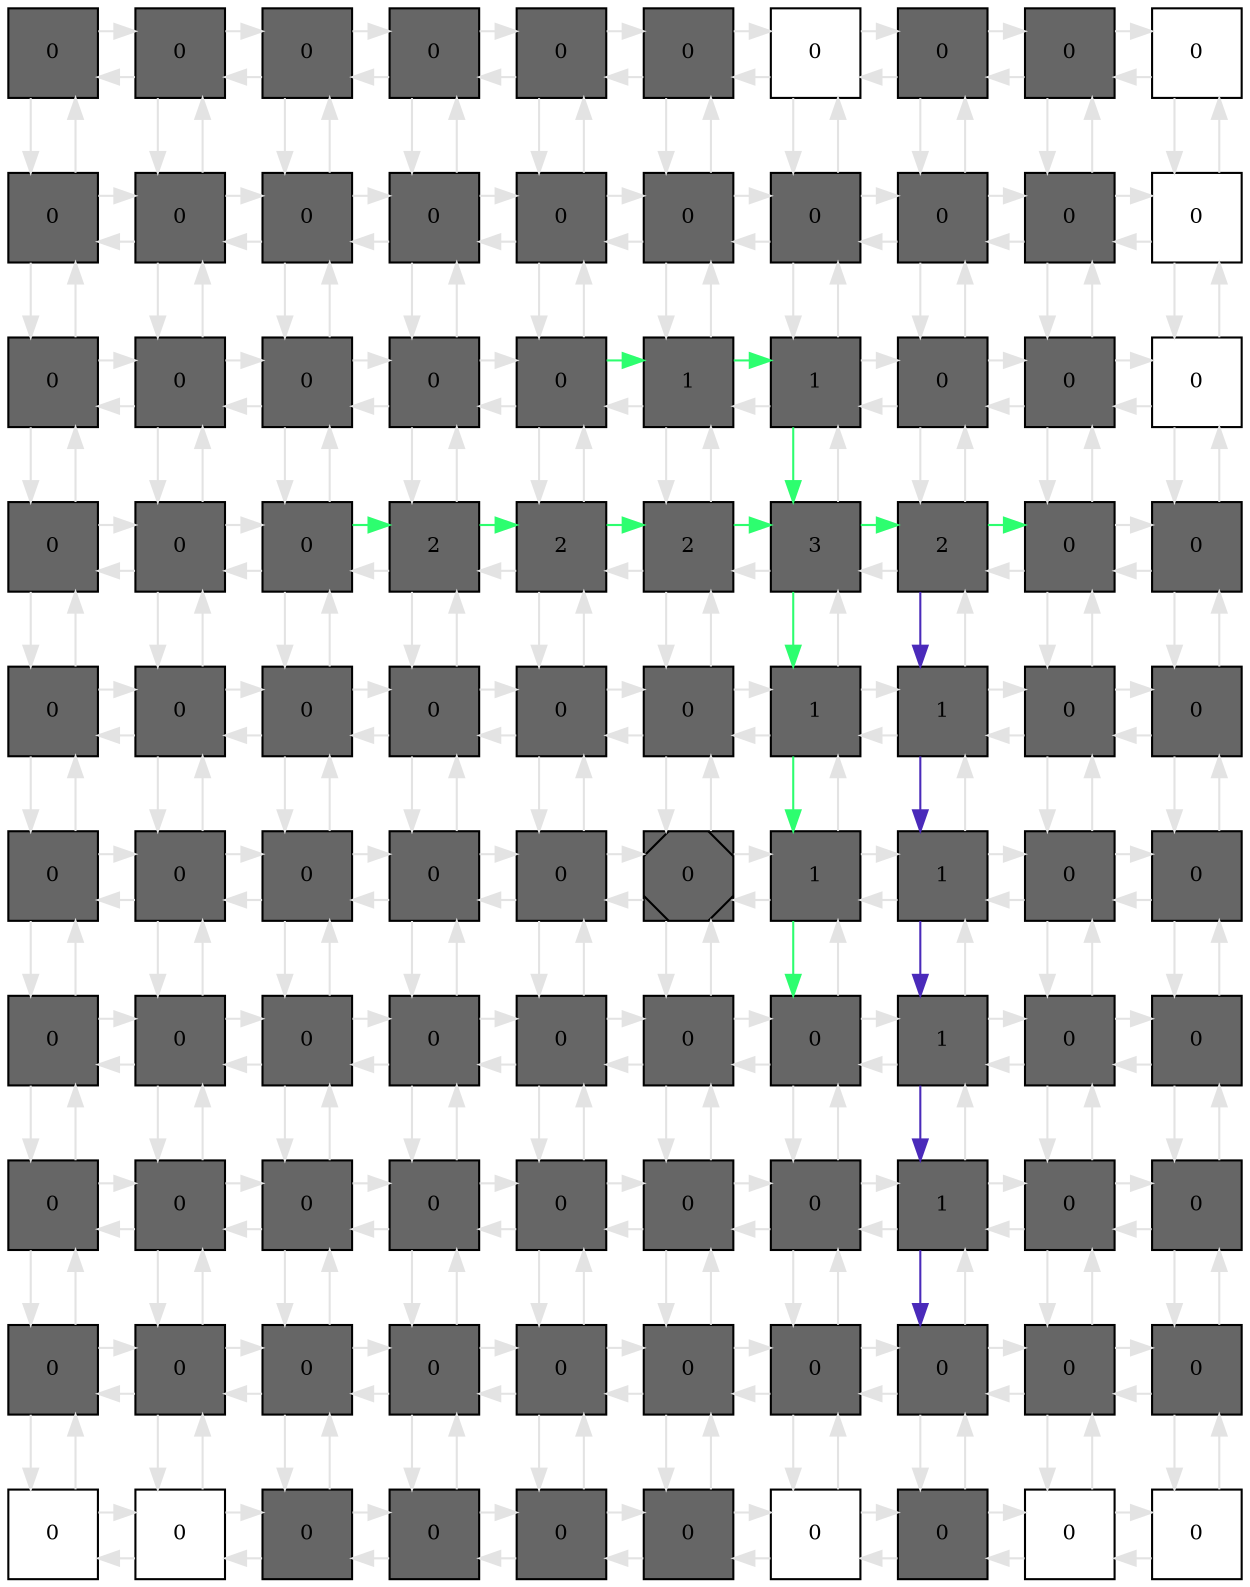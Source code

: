 digraph layout  {
rankdir=TB;
splines=ortho;
node [fixedsize=false, style=filled, width="0.6"];
edge [constraint=false];
0 [fillcolor="#666666", fontsize=10, label=0, shape=square, tooltip="name:  CD81 ,\nin_degree: 2,\nout_degree: 2"];
1 [fillcolor="#666666", fontsize=10, label=0, shape=square, tooltip="name:  GSK3B ,\nin_degree: 3,\nout_degree: 3"];
2 [fillcolor="#666666", fontsize=10, label=0, shape=square, tooltip="name:  NFE2L2 ,\nin_degree: 3,\nout_degree: 3"];
3 [fillcolor="#666666", fontsize=10, label=0, shape=square, tooltip="name:  CREM ,\nin_degree: 3,\nout_degree: 3"];
4 [fillcolor="#666666", fontsize=10, label=0, shape=square, tooltip="name:  LIG1 ,\nin_degree: 3,\nout_degree: 3"];
5 [fillcolor="#666666", fontsize=10, label=0, shape=square, tooltip="name:  RFC5 ,\nin_degree: 3,\nout_degree: 3"];
6 [fillcolor="#FFFFFF", fontsize=10, label=0, shape=square, tooltip="name: None,\nin_degree: 3,\nout_degree: 3"];
7 [fillcolor="#666666", fontsize=10, label=0, shape=square, tooltip="name:  CD86 ,\nin_degree: 3,\nout_degree: 3"];
8 [fillcolor="#666666", fontsize=10, label=0, shape=square, tooltip="name:  TNFRSF1B ,\nin_degree: 3,\nout_degree: 3"];
9 [fillcolor="#FFFFFF", fontsize=10, label=0, shape=square, tooltip="name: None,\nin_degree: 2,\nout_degree: 2"];
10 [fillcolor="#666666", fontsize=10, label=0, shape=square, tooltip="name:  FCER2 ,\nin_degree: 3,\nout_degree: 3"];
11 [fillcolor="#666666", fontsize=10, label=0, shape=square, tooltip="name:  NOTCH2 ,\nin_degree: 4,\nout_degree: 4"];
12 [fillcolor="#666666", fontsize=10, label=0, shape=square, tooltip="name:  CCL5 ,\nin_degree: 4,\nout_degree: 4"];
13 [fillcolor="#666666", fontsize=10, label=0, shape=square, tooltip="name:  MAP2K6 ,\nin_degree: 4,\nout_degree: 4"];
14 [fillcolor="#666666", fontsize=10, label=0, shape=square, tooltip="name:  LMNA ,\nin_degree: 4,\nout_degree: 4"];
15 [fillcolor="#666666", fontsize=10, label=0, shape=square, tooltip="name:  PCNA ,\nin_degree: 4,\nout_degree: 4"];
16 [fillcolor="#666666", fontsize=10, label=0, shape=square, tooltip="name:  CSDA ,\nin_degree: 4,\nout_degree: 4"];
17 [fillcolor="#666666", fontsize=10, label=0, shape=square, tooltip="name:  CD79A ,\nin_degree: 4,\nout_degree: 4"];
18 [fillcolor="#666666", fontsize=10, label=0, shape=square, tooltip="name:  BLNK ,\nin_degree: 4,\nout_degree: 4"];
19 [fillcolor="#FFFFFF", fontsize=10, label=0, shape=square, tooltip="name: None,\nin_degree: 3,\nout_degree: 3"];
20 [fillcolor="#666666", fontsize=10, label=0, shape=square, tooltip="name:  CD69 ,\nin_degree: 3,\nout_degree: 3"];
21 [fillcolor="#666666", fontsize=10, label=0, shape=square, tooltip="name:  CD70 ,\nin_degree: 4,\nout_degree: 4"];
22 [fillcolor="#666666", fontsize=10, label=0, shape=square, tooltip="name:  DPP4 ,\nin_degree: 4,\nout_degree: 4"];
23 [fillcolor="#666666", fontsize=10, label=0, shape=square, tooltip="name:  FOS ,\nin_degree: 4,\nout_degree: 4"];
24 [fillcolor="#666666", fontsize=10, label=0, shape=square, tooltip="name:  CNR1 ,\nin_degree: 4,\nout_degree: 4"];
25 [fillcolor="#666666", fontsize=10, label=1, shape=square, tooltip="name:  HSP90AA1 ,\nin_degree: 4,\nout_degree: 4"];
26 [fillcolor="#666666", fontsize=10, label=1, shape=square, tooltip="name:  AICDA ,\nin_degree: 4,\nout_degree: 4"];
27 [fillcolor="#666666", fontsize=10, label=0, shape=square, tooltip="name:  TCF3 ,\nin_degree: 4,\nout_degree: 4"];
28 [fillcolor="#666666", fontsize=10, label=0, shape=square, tooltip="name:  H2AFX ,\nin_degree: 4,\nout_degree: 4"];
29 [fillcolor="#FFFFFF", fontsize=10, label=0, shape=square, tooltip="name: None,\nin_degree: 3,\nout_degree: 3"];
30 [fillcolor="#666666", fontsize=10, label=0, shape=square, tooltip="name:  MAP4K4 ,\nin_degree: 3,\nout_degree: 3"];
31 [fillcolor="#666666", fontsize=10, label=0, shape=square, tooltip="name:  RPS6KA5 ,\nin_degree: 4,\nout_degree: 4"];
32 [fillcolor="#666666", fontsize=10, label=0, shape=square, tooltip="name:  TNF ,\nin_degree: 4,\nout_degree: 4"];
33 [fillcolor="#666666", fontsize=10, label=2, shape=square, tooltip="name:  LPL ,\nin_degree: 4,\nout_degree: 4"];
34 [fillcolor="#666666", fontsize=10, label=2, shape=square, tooltip="name:  PRF1 ,\nin_degree: 4,\nout_degree: 4"];
35 [fillcolor="#666666", fontsize=10, label=2, shape=square, tooltip="name:  ADM ,\nin_degree: 4,\nout_degree: 4"];
36 [fillcolor="#666666", fontsize=10, label=3, shape=square, tooltip="name:  CD27 ,\nin_degree: 4,\nout_degree: 4"];
37 [fillcolor="#666666", fontsize=10, label=2, shape=square, tooltip="name:  AKAP12 ,\nin_degree: 4,\nout_degree: 4"];
38 [fillcolor="#666666", fontsize=10, label=0, shape=square, tooltip="name:  CASP3 ,\nin_degree: 4,\nout_degree: 4"];
39 [fillcolor="#666666", fontsize=10, label=0, shape=square, tooltip="name:  CTSB ,\nin_degree: 3,\nout_degree: 3"];
40 [fillcolor="#666666", fontsize=10, label=0, shape=square, tooltip="name:  MYLK ,\nin_degree: 3,\nout_degree: 3"];
41 [fillcolor="#666666", fontsize=10, label=0, shape=square, tooltip="name:  CD74 ,\nin_degree: 4,\nout_degree: 4"];
42 [fillcolor="#666666", fontsize=10, label=0, shape=square, tooltip="name:  MIF ,\nin_degree: 4,\nout_degree: 4"];
43 [fillcolor="#666666", fontsize=10, label=0, shape=square, tooltip="name:  PLD1 ,\nin_degree: 4,\nout_degree: 4"];
44 [fillcolor="#666666", fontsize=10, label=0, shape=square, tooltip="name:  NCOR2 ,\nin_degree: 4,\nout_degree: 4"];
45 [fillcolor="#666666", fontsize=10, label=0, shape=square, tooltip="name:  CSNK2A2 ,\nin_degree: 4,\nout_degree: 4"];
46 [fillcolor="#666666", fontsize=10, label=1, shape=square, tooltip="name:  VDR ,\nin_degree: 4,\nout_degree: 4"];
47 [fillcolor="#666666", fontsize=10, label=1, shape=square, tooltip="name:  PRKCA ,\nin_degree: 4,\nout_degree: 4"];
48 [fillcolor="#666666", fontsize=10, label=0, shape=square, tooltip="name:  CAV1 ,\nin_degree: 4,\nout_degree: 4"];
49 [fillcolor="#666666", fontsize=10, label=0, shape=square, tooltip="name:  MARCKS ,\nin_degree: 3,\nout_degree: 3"];
50 [fillcolor="#666666", fontsize=10, label=0, shape=square, tooltip="name:  MYL9 ,\nin_degree: 3,\nout_degree: 3"];
51 [fillcolor="#666666", fontsize=10, label=0, shape=square, tooltip="name:  APP ,\nin_degree: 4,\nout_degree: 4"];
52 [fillcolor="#666666", fontsize=10, label=0, shape=square, tooltip="name:  IFNGR2 ,\nin_degree: 4,\nout_degree: 4"];
53 [fillcolor="#666666", fontsize=10, label=0, shape=square, tooltip="name:  IL10RA ,\nin_degree: 4,\nout_degree: 4"];
54 [fillcolor="#666666", fontsize=10, label=0, shape=square, tooltip="name:  ILK ,\nin_degree: 4,\nout_degree: 4"];
55 [fillcolor="#666666", fontsize=10, label=0, shape=Msquare, tooltip="name:  PTEN ,\nin_degree: 4,\nout_degree: 4"];
56 [fillcolor="#666666", fontsize=10, label=1, shape=square, tooltip="name:  AEBP1 ,\nin_degree: 4,\nout_degree: 4"];
57 [fillcolor="#666666", fontsize=10, label=1, shape=square, tooltip="name:  AKT3 ,\nin_degree: 4,\nout_degree: 4"];
58 [fillcolor="#666666", fontsize=10, label=0, shape=square, tooltip="name:  IGF1R ,\nin_degree: 4,\nout_degree: 4"];
59 [fillcolor="#666666", fontsize=10, label=0, shape=square, tooltip="name:  OGT ,\nin_degree: 3,\nout_degree: 3"];
60 [fillcolor="#666666", fontsize=10, label=0, shape=square, tooltip="name:  APLP2 ,\nin_degree: 3,\nout_degree: 3"];
61 [fillcolor="#666666", fontsize=10, label=0, shape=square, tooltip="name:  FYN ,\nin_degree: 4,\nout_degree: 4"];
62 [fillcolor="#666666", fontsize=10, label=0, shape=square, tooltip="name:  IL7 ,\nin_degree: 4,\nout_degree: 4"];
63 [fillcolor="#666666", fontsize=10, label=0, shape=square, tooltip="name:  JAK1 ,\nin_degree: 4,\nout_degree: 4"];
64 [fillcolor="#666666", fontsize=10, label=0, shape=square, tooltip="name:  RUNX3 ,\nin_degree: 4,\nout_degree: 4"];
65 [fillcolor="#666666", fontsize=10, label=0, shape=square, tooltip="name:  FRK ,\nin_degree: 4,\nout_degree: 4"];
66 [fillcolor="#666666", fontsize=10, label=0, shape=square, tooltip="name:  EGR1 ,\nin_degree: 4,\nout_degree: 4"];
67 [fillcolor="#666666", fontsize=10, label=1, shape=square, tooltip="name:  TGFBR3 ,\nin_degree: 4,\nout_degree: 4"];
68 [fillcolor="#666666", fontsize=10, label=0, shape=square, tooltip="name:  INPP5D ,\nin_degree: 4,\nout_degree: 4"];
69 [fillcolor="#666666", fontsize=10, label=0, shape=square, tooltip="name:  PAX3 ,\nin_degree: 3,\nout_degree: 3"];
70 [fillcolor="#666666", fontsize=10, label=0, shape=square, tooltip="name:  AFF1 ,\nin_degree: 3,\nout_degree: 3"];
71 [fillcolor="#666666", fontsize=10, label=0, shape=square, tooltip="name:  SELL ,\nin_degree: 4,\nout_degree: 4"];
72 [fillcolor="#666666", fontsize=10, label=0, shape=square, tooltip="name:  HSP90B1 ,\nin_degree: 4,\nout_degree: 4"];
73 [fillcolor="#666666", fontsize=10, label=0, shape=square, tooltip="name:  SKI ,\nin_degree: 4,\nout_degree: 4"];
74 [fillcolor="#666666", fontsize=10, label=0, shape=square, tooltip="name:  HDAC9 ,\nin_degree: 4,\nout_degree: 4"];
75 [fillcolor="#666666", fontsize=10, label=0, shape=square, tooltip="name:  BMI1 ,\nin_degree: 4,\nout_degree: 4"];
76 [fillcolor="#666666", fontsize=10, label=0, shape=square, tooltip="name:  NAB1 ,\nin_degree: 4,\nout_degree: 4"];
77 [fillcolor="#666666", fontsize=10, label=1, shape=square, tooltip="name:  ALOX5 ,\nin_degree: 4,\nout_degree: 4"];
78 [fillcolor="#666666", fontsize=10, label=0, shape=square, tooltip="name:  LGALS1 ,\nin_degree: 4,\nout_degree: 4"];
79 [fillcolor="#666666", fontsize=10, label=0, shape=square, tooltip="name:  PTCH1 ,\nin_degree: 3,\nout_degree: 3"];
80 [fillcolor="#666666", fontsize=10, label=0, shape=square, tooltip="name:  SIAH1 ,\nin_degree: 3,\nout_degree: 3"];
81 [fillcolor="#666666", fontsize=10, label=0, shape=square, tooltip="name:  CHST2 ,\nin_degree: 4,\nout_degree: 4"];
82 [fillcolor="#666666", fontsize=10, label=0, shape=square, tooltip="name:  APOBEC3G ,\nin_degree: 4,\nout_degree: 4"];
83 [fillcolor="#666666", fontsize=10, label=0, shape=square, tooltip="name:  EED ,\nin_degree: 4,\nout_degree: 4"];
84 [fillcolor="#666666", fontsize=10, label=0, shape=square, tooltip="name:  EZH2 ,\nin_degree: 4,\nout_degree: 4"];
85 [fillcolor="#666666", fontsize=10, label=0, shape=square, tooltip="name:  CCND2 ,\nin_degree: 4,\nout_degree: 4"];
86 [fillcolor="#666666", fontsize=10, label=0, shape=square, tooltip="name:  ANXA2 ,\nin_degree: 4,\nout_degree: 4"];
87 [fillcolor="#666666", fontsize=10, label=0, shape=square, tooltip="name:  SELP ,\nin_degree: 4,\nout_degree: 4"];
88 [fillcolor="#666666", fontsize=10, label=0, shape=square, tooltip="name:  MGAT5 ,\nin_degree: 4,\nout_degree: 4"];
89 [fillcolor="#666666", fontsize=10, label=0, shape=square, tooltip="name:  FGFR1 ,\nin_degree: 3,\nout_degree: 3"];
90 [fillcolor="#FFFFFF", fontsize=10, label=0, shape=square, tooltip="name: None,\nin_degree: 2,\nout_degree: 2"];
91 [fillcolor="#FFFFFF", fontsize=10, label=0, shape=square, tooltip="name: None,\nin_degree: 3,\nout_degree: 3"];
92 [fillcolor="#666666", fontsize=10, label=0, shape=square, tooltip="name:  CUL5 ,\nin_degree: 3,\nout_degree: 3"];
93 [fillcolor="#666666", fontsize=10, label=0, shape=square, tooltip="name:  HIST1H3H ,\nin_degree: 3,\nout_degree: 3"];
94 [fillcolor="#666666", fontsize=10, label=0, shape=square, tooltip="name:  HIST2H2AA3 ,\nin_degree: 3,\nout_degree: 3"];
95 [fillcolor="#666666", fontsize=10, label=0, shape=square, tooltip="name:  RRM1 ,\nin_degree: 3,\nout_degree: 3"];
96 [fillcolor="#FFFFFF", fontsize=10, label=0, shape=square, tooltip="name: None,\nin_degree: 3,\nout_degree: 3"];
97 [fillcolor="#666666", fontsize=10, label=0, shape=square, tooltip="name:  CD63 ,\nin_degree: 3,\nout_degree: 3"];
98 [fillcolor="#FFFFFF", fontsize=10, label=0, shape=square, tooltip="name: None,\nin_degree: 3,\nout_degree: 3"];
99 [fillcolor="#FFFFFF", fontsize=10, label=0, shape=square, tooltip="name: None,\nin_degree: 2,\nout_degree: 2"];
0 -> 1  [color=grey89, style="penwidth(0.1)", tooltip=" ", weight=1];
0 -> 10  [color=grey89, style="penwidth(0.1)", tooltip=" ", weight=1];
1 -> 0  [color=grey89, style="penwidth(0.1)", tooltip=" ", weight=1];
1 -> 2  [color=grey89, style="penwidth(0.1)", tooltip=" ", weight=1];
1 -> 11  [color=grey89, style="penwidth(0.1)", tooltip=" ", weight=1];
2 -> 1  [color=grey89, style="penwidth(0.1)", tooltip=" ", weight=1];
2 -> 3  [color=grey89, style="penwidth(0.1)", tooltip=" ", weight=1];
2 -> 12  [color=grey89, style="penwidth(0.1)", tooltip=" ", weight=1];
3 -> 2  [color=grey89, style="penwidth(0.1)", tooltip=" ", weight=1];
3 -> 4  [color=grey89, style="penwidth(0.1)", tooltip=" ", weight=1];
3 -> 13  [color=grey89, style="penwidth(0.1)", tooltip=" ", weight=1];
4 -> 3  [color=grey89, style="penwidth(0.1)", tooltip=" ", weight=1];
4 -> 5  [color=grey89, style="penwidth(0.1)", tooltip=" ", weight=1];
4 -> 14  [color=grey89, style="penwidth(0.1)", tooltip=" ", weight=1];
5 -> 4  [color=grey89, style="penwidth(0.1)", tooltip=" ", weight=1];
5 -> 6  [color=grey89, style="penwidth(0.1)", tooltip=" ", weight=1];
5 -> 15  [color=grey89, style="penwidth(0.1)", tooltip=" ", weight=1];
6 -> 5  [color=grey89, style="penwidth(0.1)", tooltip=" ", weight=1];
6 -> 7  [color=grey89, style="penwidth(0.1)", tooltip=" ", weight=1];
6 -> 16  [color=grey89, style="penwidth(0.1)", tooltip=" ", weight=1];
7 -> 6  [color=grey89, style="penwidth(0.1)", tooltip=" ", weight=1];
7 -> 8  [color=grey89, style="penwidth(0.1)", tooltip=" ", weight=1];
7 -> 17  [color=grey89, style="penwidth(0.1)", tooltip=" ", weight=1];
8 -> 7  [color=grey89, style="penwidth(0.1)", tooltip=" ", weight=1];
8 -> 9  [color=grey89, style="penwidth(0.1)", tooltip=" ", weight=1];
8 -> 18  [color=grey89, style="penwidth(0.1)", tooltip=" ", weight=1];
9 -> 8  [color=grey89, style="penwidth(0.1)", tooltip=" ", weight=1];
9 -> 19  [color=grey89, style="penwidth(0.1)", tooltip=" ", weight=1];
10 -> 0  [color=grey89, style="penwidth(0.1)", tooltip=" ", weight=1];
10 -> 11  [color=grey89, style="penwidth(0.1)", tooltip=" ", weight=1];
10 -> 20  [color=grey89, style="penwidth(0.1)", tooltip=" ", weight=1];
11 -> 1  [color=grey89, style="penwidth(0.1)", tooltip=" ", weight=1];
11 -> 10  [color=grey89, style="penwidth(0.1)", tooltip=" ", weight=1];
11 -> 12  [color=grey89, style="penwidth(0.1)", tooltip=" ", weight=1];
11 -> 21  [color=grey89, style="penwidth(0.1)", tooltip=" ", weight=1];
12 -> 2  [color=grey89, style="penwidth(0.1)", tooltip=" ", weight=1];
12 -> 11  [color=grey89, style="penwidth(0.1)", tooltip=" ", weight=1];
12 -> 13  [color=grey89, style="penwidth(0.1)", tooltip=" ", weight=1];
12 -> 22  [color=grey89, style="penwidth(0.1)", tooltip=" ", weight=1];
13 -> 3  [color=grey89, style="penwidth(0.1)", tooltip=" ", weight=1];
13 -> 12  [color=grey89, style="penwidth(0.1)", tooltip=" ", weight=1];
13 -> 14  [color=grey89, style="penwidth(0.1)", tooltip=" ", weight=1];
13 -> 23  [color=grey89, style="penwidth(0.1)", tooltip=" ", weight=1];
14 -> 4  [color=grey89, style="penwidth(0.1)", tooltip=" ", weight=1];
14 -> 13  [color=grey89, style="penwidth(0.1)", tooltip=" ", weight=1];
14 -> 15  [color=grey89, style="penwidth(0.1)", tooltip=" ", weight=1];
14 -> 24  [color=grey89, style="penwidth(0.1)", tooltip=" ", weight=1];
15 -> 5  [color=grey89, style="penwidth(0.1)", tooltip=" ", weight=1];
15 -> 14  [color=grey89, style="penwidth(0.1)", tooltip=" ", weight=1];
15 -> 16  [color=grey89, style="penwidth(0.1)", tooltip=" ", weight=1];
15 -> 25  [color=grey89, style="penwidth(0.1)", tooltip=" ", weight=1];
16 -> 6  [color=grey89, style="penwidth(0.1)", tooltip=" ", weight=1];
16 -> 15  [color=grey89, style="penwidth(0.1)", tooltip=" ", weight=1];
16 -> 17  [color=grey89, style="penwidth(0.1)", tooltip=" ", weight=1];
16 -> 26  [color=grey89, style="penwidth(0.1)", tooltip=" ", weight=1];
17 -> 7  [color=grey89, style="penwidth(0.1)", tooltip=" ", weight=1];
17 -> 16  [color=grey89, style="penwidth(0.1)", tooltip=" ", weight=1];
17 -> 18  [color=grey89, style="penwidth(0.1)", tooltip=" ", weight=1];
17 -> 27  [color=grey89, style="penwidth(0.1)", tooltip=" ", weight=1];
18 -> 8  [color=grey89, style="penwidth(0.1)", tooltip=" ", weight=1];
18 -> 17  [color=grey89, style="penwidth(0.1)", tooltip=" ", weight=1];
18 -> 19  [color=grey89, style="penwidth(0.1)", tooltip=" ", weight=1];
18 -> 28  [color=grey89, style="penwidth(0.1)", tooltip=" ", weight=1];
19 -> 9  [color=grey89, style="penwidth(0.1)", tooltip=" ", weight=1];
19 -> 18  [color=grey89, style="penwidth(0.1)", tooltip=" ", weight=1];
19 -> 29  [color=grey89, style="penwidth(0.1)", tooltip=" ", weight=1];
20 -> 10  [color=grey89, style="penwidth(0.1)", tooltip=" ", weight=1];
20 -> 21  [color=grey89, style="penwidth(0.1)", tooltip=" ", weight=1];
20 -> 30  [color=grey89, style="penwidth(0.1)", tooltip=" ", weight=1];
21 -> 11  [color=grey89, style="penwidth(0.1)", tooltip=" ", weight=1];
21 -> 20  [color=grey89, style="penwidth(0.1)", tooltip=" ", weight=1];
21 -> 22  [color=grey89, style="penwidth(0.1)", tooltip=" ", weight=1];
21 -> 31  [color=grey89, style="penwidth(0.1)", tooltip=" ", weight=1];
22 -> 12  [color=grey89, style="penwidth(0.1)", tooltip=" ", weight=1];
22 -> 21  [color=grey89, style="penwidth(0.1)", tooltip=" ", weight=1];
22 -> 23  [color=grey89, style="penwidth(0.1)", tooltip=" ", weight=1];
22 -> 32  [color=grey89, style="penwidth(0.1)", tooltip=" ", weight=1];
23 -> 13  [color=grey89, style="penwidth(0.1)", tooltip=" ", weight=1];
23 -> 22  [color=grey89, style="penwidth(0.1)", tooltip=" ", weight=1];
23 -> 24  [color=grey89, style="penwidth(0.1)", tooltip=" ", weight=1];
23 -> 33  [color=grey89, style="penwidth(0.1)", tooltip=" ", weight=1];
24 -> 14  [color=grey89, style="penwidth(0.1)", tooltip=" ", weight=1];
24 -> 23  [color=grey89, style="penwidth(0.1)", tooltip=" ", weight=1];
24 -> 25  [color="#2DFE6F", style="penwidth(0.1)", tooltip="24( CNR1 ) to 66( EGR1 )", weight=1];
24 -> 34  [color=grey89, style="penwidth(0.1)", tooltip=" ", weight=1];
25 -> 15  [color=grey89, style="penwidth(0.1)", tooltip=" ", weight=1];
25 -> 24  [color=grey89, style="penwidth(0.1)", tooltip=" ", weight=1];
25 -> 26  [color="#2DFE6F", style="penwidth(0.1)", tooltip="24( CNR1 ) to 66( EGR1 )", weight=1];
25 -> 35  [color=grey89, style="penwidth(0.1)", tooltip=" ", weight=1];
26 -> 16  [color=grey89, style="penwidth(0.1)", tooltip=" ", weight=1];
26 -> 25  [color=grey89, style="penwidth(0.1)", tooltip=" ", weight=1];
26 -> 27  [color=grey89, style="penwidth(0.1)", tooltip=" ", weight=1];
26 -> 36  [color="#2DFE6F", style="penwidth(0.1)", tooltip="24( CNR1 ) to 66( EGR1 )", weight=1];
27 -> 17  [color=grey89, style="penwidth(0.1)", tooltip=" ", weight=1];
27 -> 26  [color=grey89, style="penwidth(0.1)", tooltip=" ", weight=1];
27 -> 28  [color=grey89, style="penwidth(0.1)", tooltip=" ", weight=1];
27 -> 37  [color=grey89, style="penwidth(0.1)", tooltip=" ", weight=1];
28 -> 18  [color=grey89, style="penwidth(0.1)", tooltip=" ", weight=1];
28 -> 27  [color=grey89, style="penwidth(0.1)", tooltip=" ", weight=1];
28 -> 29  [color=grey89, style="penwidth(0.1)", tooltip=" ", weight=1];
28 -> 38  [color=grey89, style="penwidth(0.1)", tooltip=" ", weight=1];
29 -> 19  [color=grey89, style="penwidth(0.1)", tooltip=" ", weight=1];
29 -> 28  [color=grey89, style="penwidth(0.1)", tooltip=" ", weight=1];
29 -> 39  [color=grey89, style="penwidth(0.1)", tooltip=" ", weight=1];
30 -> 20  [color=grey89, style="penwidth(0.1)", tooltip=" ", weight=1];
30 -> 31  [color=grey89, style="penwidth(0.1)", tooltip=" ", weight=1];
30 -> 40  [color=grey89, style="penwidth(0.1)", tooltip=" ", weight=1];
31 -> 21  [color=grey89, style="penwidth(0.1)", tooltip=" ", weight=1];
31 -> 30  [color=grey89, style="penwidth(0.1)", tooltip=" ", weight=1];
31 -> 32  [color=grey89, style="penwidth(0.1)", tooltip=" ", weight=1];
31 -> 41  [color=grey89, style="penwidth(0.1)", tooltip=" ", weight=1];
32 -> 22  [color=grey89, style="penwidth(0.1)", tooltip=" ", weight=1];
32 -> 31  [color=grey89, style="penwidth(0.1)", tooltip=" ", weight=1];
32 -> 33  [color="#2DFE6F", style="penwidth(0.1)", tooltip="32( TNF ) to 38( CASP3 )", weight=1];
32 -> 42  [color=grey89, style="penwidth(0.1)", tooltip=" ", weight=1];
33 -> 23  [color=grey89, style="penwidth(0.1)", tooltip=" ", weight=1];
33 -> 32  [color=grey89, style="penwidth(0.1)", tooltip=" ", weight=1];
33 -> 34  [color="#2DFE6F", style="penwidth(0.1)", tooltip="32( TNF ) to 38( CASP3 )", weight=1];
33 -> 43  [color=grey89, style="penwidth(0.1)", tooltip=" ", weight=1];
34 -> 24  [color=grey89, style="penwidth(0.1)", tooltip=" ", weight=1];
34 -> 33  [color=grey89, style="penwidth(0.1)", tooltip=" ", weight=1];
34 -> 35  [color="#2DFE6F", style="penwidth(0.1)", tooltip="32( TNF ) to 38( CASP3 )", weight=1];
34 -> 44  [color=grey89, style="penwidth(0.1)", tooltip=" ", weight=1];
35 -> 25  [color=grey89, style="penwidth(0.1)", tooltip=" ", weight=1];
35 -> 34  [color=grey89, style="penwidth(0.1)", tooltip=" ", weight=1];
35 -> 36  [color="#2DFE6F", style="penwidth(0.1)", tooltip="32( TNF ) to 38( CASP3 )", weight=1];
35 -> 45  [color=grey89, style="penwidth(0.1)", tooltip=" ", weight=1];
36 -> 26  [color=grey89, style="penwidth(0.1)", tooltip=" ", weight=1];
36 -> 35  [color=grey89, style="penwidth(0.1)", tooltip=" ", weight=1];
36 -> 37  [color="#2DFE6F", style="penwidth(0.1)", tooltip="32( TNF ) to 38( CASP3 )", weight=1];
36 -> 46  [color="#2DFE6F", style="penwidth(0.1)", tooltip="24( CNR1 ) to 66( EGR1 )", weight=1];
37 -> 27  [color=grey89, style="penwidth(0.1)", tooltip=" ", weight=1];
37 -> 36  [color=grey89, style="penwidth(0.1)", tooltip=" ", weight=1];
37 -> 38  [color="#2DFE6F", style="penwidth(0.1)", tooltip="32( TNF ) to 38( CASP3 )", weight=1];
37 -> 47  [color="#4A2ABA", style="penwidth(0.1)", tooltip="32( TNF ) to 87( SELP )", weight=1];
38 -> 28  [color=grey89, style="penwidth(0.1)", tooltip=" ", weight=1];
38 -> 37  [color=grey89, style="penwidth(0.1)", tooltip=" ", weight=1];
38 -> 39  [color=grey89, style="penwidth(0.1)", tooltip=" ", weight=1];
38 -> 48  [color=grey89, style="penwidth(0.1)", tooltip=" ", weight=1];
39 -> 29  [color=grey89, style="penwidth(0.1)", tooltip=" ", weight=1];
39 -> 38  [color=grey89, style="penwidth(0.1)", tooltip=" ", weight=1];
39 -> 49  [color=grey89, style="penwidth(0.1)", tooltip=" ", weight=1];
40 -> 30  [color=grey89, style="penwidth(0.1)", tooltip=" ", weight=1];
40 -> 41  [color=grey89, style="penwidth(0.1)", tooltip=" ", weight=1];
40 -> 50  [color=grey89, style="penwidth(0.1)", tooltip=" ", weight=1];
41 -> 31  [color=grey89, style="penwidth(0.1)", tooltip=" ", weight=1];
41 -> 40  [color=grey89, style="penwidth(0.1)", tooltip=" ", weight=1];
41 -> 42  [color=grey89, style="penwidth(0.1)", tooltip=" ", weight=1];
41 -> 51  [color=grey89, style="penwidth(0.1)", tooltip=" ", weight=1];
42 -> 32  [color=grey89, style="penwidth(0.1)", tooltip=" ", weight=1];
42 -> 41  [color=grey89, style="penwidth(0.1)", tooltip=" ", weight=1];
42 -> 43  [color=grey89, style="penwidth(0.1)", tooltip=" ", weight=1];
42 -> 52  [color=grey89, style="penwidth(0.1)", tooltip=" ", weight=1];
43 -> 33  [color=grey89, style="penwidth(0.1)", tooltip=" ", weight=1];
43 -> 42  [color=grey89, style="penwidth(0.1)", tooltip=" ", weight=1];
43 -> 44  [color=grey89, style="penwidth(0.1)", tooltip=" ", weight=1];
43 -> 53  [color=grey89, style="penwidth(0.1)", tooltip=" ", weight=1];
44 -> 34  [color=grey89, style="penwidth(0.1)", tooltip=" ", weight=1];
44 -> 43  [color=grey89, style="penwidth(0.1)", tooltip=" ", weight=1];
44 -> 45  [color=grey89, style="penwidth(0.1)", tooltip=" ", weight=1];
44 -> 54  [color=grey89, style="penwidth(0.1)", tooltip=" ", weight=1];
45 -> 35  [color=grey89, style="penwidth(0.1)", tooltip=" ", weight=1];
45 -> 44  [color=grey89, style="penwidth(0.1)", tooltip=" ", weight=1];
45 -> 46  [color=grey89, style="penwidth(0.1)", tooltip=" ", weight=1];
45 -> 55  [color=grey89, style="penwidth(0.1)", tooltip=" ", weight=1];
46 -> 36  [color=grey89, style="penwidth(0.1)", tooltip=" ", weight=1];
46 -> 45  [color=grey89, style="penwidth(0.1)", tooltip=" ", weight=1];
46 -> 47  [color=grey89, style="penwidth(0.1)", tooltip=" ", weight=1];
46 -> 56  [color="#2DFE6F", style="penwidth(0.1)", tooltip="24( CNR1 ) to 66( EGR1 )", weight=1];
47 -> 37  [color=grey89, style="penwidth(0.1)", tooltip=" ", weight=1];
47 -> 46  [color=grey89, style="penwidth(0.1)", tooltip=" ", weight=1];
47 -> 48  [color=grey89, style="penwidth(0.1)", tooltip=" ", weight=1];
47 -> 57  [color="#4A2ABA", style="penwidth(0.1)", tooltip="32( TNF ) to 87( SELP )", weight=1];
48 -> 38  [color=grey89, style="penwidth(0.1)", tooltip=" ", weight=1];
48 -> 47  [color=grey89, style="penwidth(0.1)", tooltip=" ", weight=1];
48 -> 49  [color=grey89, style="penwidth(0.1)", tooltip=" ", weight=1];
48 -> 58  [color=grey89, style="penwidth(0.1)", tooltip=" ", weight=1];
49 -> 39  [color=grey89, style="penwidth(0.1)", tooltip=" ", weight=1];
49 -> 48  [color=grey89, style="penwidth(0.1)", tooltip=" ", weight=1];
49 -> 59  [color=grey89, style="penwidth(0.1)", tooltip=" ", weight=1];
50 -> 40  [color=grey89, style="penwidth(0.1)", tooltip=" ", weight=1];
50 -> 51  [color=grey89, style="penwidth(0.1)", tooltip=" ", weight=1];
50 -> 60  [color=grey89, style="penwidth(0.1)", tooltip=" ", weight=1];
51 -> 41  [color=grey89, style="penwidth(0.1)", tooltip=" ", weight=1];
51 -> 50  [color=grey89, style="penwidth(0.1)", tooltip=" ", weight=1];
51 -> 52  [color=grey89, style="penwidth(0.1)", tooltip=" ", weight=1];
51 -> 61  [color=grey89, style="penwidth(0.1)", tooltip=" ", weight=1];
52 -> 42  [color=grey89, style="penwidth(0.1)", tooltip=" ", weight=1];
52 -> 51  [color=grey89, style="penwidth(0.1)", tooltip=" ", weight=1];
52 -> 53  [color=grey89, style="penwidth(0.1)", tooltip=" ", weight=1];
52 -> 62  [color=grey89, style="penwidth(0.1)", tooltip=" ", weight=1];
53 -> 43  [color=grey89, style="penwidth(0.1)", tooltip=" ", weight=1];
53 -> 52  [color=grey89, style="penwidth(0.1)", tooltip=" ", weight=1];
53 -> 54  [color=grey89, style="penwidth(0.1)", tooltip=" ", weight=1];
53 -> 63  [color=grey89, style="penwidth(0.1)", tooltip=" ", weight=1];
54 -> 44  [color=grey89, style="penwidth(0.1)", tooltip=" ", weight=1];
54 -> 53  [color=grey89, style="penwidth(0.1)", tooltip=" ", weight=1];
54 -> 55  [color=grey89, style="penwidth(0.1)", tooltip=" ", weight=1];
54 -> 64  [color=grey89, style="penwidth(0.1)", tooltip=" ", weight=1];
55 -> 45  [color=grey89, style="penwidth(0.1)", tooltip=" ", weight=1];
55 -> 54  [color=grey89, style="penwidth(0.1)", tooltip=" ", weight=1];
55 -> 56  [color=grey89, style="penwidth(0.1)", tooltip=" ", weight=1];
55 -> 65  [color=grey89, style="penwidth(0.1)", tooltip=" ", weight=1];
56 -> 46  [color=grey89, style="penwidth(0.1)", tooltip=" ", weight=1];
56 -> 55  [color=grey89, style="penwidth(0.1)", tooltip=" ", weight=1];
56 -> 57  [color=grey89, style="penwidth(0.1)", tooltip=" ", weight=1];
56 -> 66  [color="#2DFE6F", style="penwidth(0.1)", tooltip="24( CNR1 ) to 66( EGR1 )", weight=1];
57 -> 47  [color=grey89, style="penwidth(0.1)", tooltip=" ", weight=1];
57 -> 56  [color=grey89, style="penwidth(0.1)", tooltip=" ", weight=1];
57 -> 58  [color=grey89, style="penwidth(0.1)", tooltip=" ", weight=1];
57 -> 67  [color="#4A2ABA", style="penwidth(0.1)", tooltip="32( TNF ) to 87( SELP )", weight=1];
58 -> 48  [color=grey89, style="penwidth(0.1)", tooltip=" ", weight=1];
58 -> 57  [color=grey89, style="penwidth(0.1)", tooltip=" ", weight=1];
58 -> 59  [color=grey89, style="penwidth(0.1)", tooltip=" ", weight=1];
58 -> 68  [color=grey89, style="penwidth(0.1)", tooltip=" ", weight=1];
59 -> 49  [color=grey89, style="penwidth(0.1)", tooltip=" ", weight=1];
59 -> 58  [color=grey89, style="penwidth(0.1)", tooltip=" ", weight=1];
59 -> 69  [color=grey89, style="penwidth(0.1)", tooltip=" ", weight=1];
60 -> 50  [color=grey89, style="penwidth(0.1)", tooltip=" ", weight=1];
60 -> 61  [color=grey89, style="penwidth(0.1)", tooltip=" ", weight=1];
60 -> 70  [color=grey89, style="penwidth(0.1)", tooltip=" ", weight=1];
61 -> 51  [color=grey89, style="penwidth(0.1)", tooltip=" ", weight=1];
61 -> 60  [color=grey89, style="penwidth(0.1)", tooltip=" ", weight=1];
61 -> 62  [color=grey89, style="penwidth(0.1)", tooltip=" ", weight=1];
61 -> 71  [color=grey89, style="penwidth(0.1)", tooltip=" ", weight=1];
62 -> 52  [color=grey89, style="penwidth(0.1)", tooltip=" ", weight=1];
62 -> 61  [color=grey89, style="penwidth(0.1)", tooltip=" ", weight=1];
62 -> 63  [color=grey89, style="penwidth(0.1)", tooltip=" ", weight=1];
62 -> 72  [color=grey89, style="penwidth(0.1)", tooltip=" ", weight=1];
63 -> 53  [color=grey89, style="penwidth(0.1)", tooltip=" ", weight=1];
63 -> 62  [color=grey89, style="penwidth(0.1)", tooltip=" ", weight=1];
63 -> 64  [color=grey89, style="penwidth(0.1)", tooltip=" ", weight=1];
63 -> 73  [color=grey89, style="penwidth(0.1)", tooltip=" ", weight=1];
64 -> 54  [color=grey89, style="penwidth(0.1)", tooltip=" ", weight=1];
64 -> 63  [color=grey89, style="penwidth(0.1)", tooltip=" ", weight=1];
64 -> 65  [color=grey89, style="penwidth(0.1)", tooltip=" ", weight=1];
64 -> 74  [color=grey89, style="penwidth(0.1)", tooltip=" ", weight=1];
65 -> 55  [color=grey89, style="penwidth(0.1)", tooltip=" ", weight=1];
65 -> 64  [color=grey89, style="penwidth(0.1)", tooltip=" ", weight=1];
65 -> 66  [color=grey89, style="penwidth(0.1)", tooltip=" ", weight=1];
65 -> 75  [color=grey89, style="penwidth(0.1)", tooltip=" ", weight=1];
66 -> 56  [color=grey89, style="penwidth(0.1)", tooltip=" ", weight=1];
66 -> 65  [color=grey89, style="penwidth(0.1)", tooltip=" ", weight=1];
66 -> 67  [color=grey89, style="penwidth(0.1)", tooltip=" ", weight=1];
66 -> 76  [color=grey89, style="penwidth(0.1)", tooltip=" ", weight=1];
67 -> 57  [color=grey89, style="penwidth(0.1)", tooltip=" ", weight=1];
67 -> 66  [color=grey89, style="penwidth(0.1)", tooltip=" ", weight=1];
67 -> 68  [color=grey89, style="penwidth(0.1)", tooltip=" ", weight=1];
67 -> 77  [color="#4A2ABA", style="penwidth(0.1)", tooltip="32( TNF ) to 87( SELP )", weight=1];
68 -> 58  [color=grey89, style="penwidth(0.1)", tooltip=" ", weight=1];
68 -> 67  [color=grey89, style="penwidth(0.1)", tooltip=" ", weight=1];
68 -> 69  [color=grey89, style="penwidth(0.1)", tooltip=" ", weight=1];
68 -> 78  [color=grey89, style="penwidth(0.1)", tooltip=" ", weight=1];
69 -> 59  [color=grey89, style="penwidth(0.1)", tooltip=" ", weight=1];
69 -> 68  [color=grey89, style="penwidth(0.1)", tooltip=" ", weight=1];
69 -> 79  [color=grey89, style="penwidth(0.1)", tooltip=" ", weight=1];
70 -> 60  [color=grey89, style="penwidth(0.1)", tooltip=" ", weight=1];
70 -> 71  [color=grey89, style="penwidth(0.1)", tooltip=" ", weight=1];
70 -> 80  [color=grey89, style="penwidth(0.1)", tooltip=" ", weight=1];
71 -> 61  [color=grey89, style="penwidth(0.1)", tooltip=" ", weight=1];
71 -> 70  [color=grey89, style="penwidth(0.1)", tooltip=" ", weight=1];
71 -> 72  [color=grey89, style="penwidth(0.1)", tooltip=" ", weight=1];
71 -> 81  [color=grey89, style="penwidth(0.1)", tooltip=" ", weight=1];
72 -> 62  [color=grey89, style="penwidth(0.1)", tooltip=" ", weight=1];
72 -> 71  [color=grey89, style="penwidth(0.1)", tooltip=" ", weight=1];
72 -> 73  [color=grey89, style="penwidth(0.1)", tooltip=" ", weight=1];
72 -> 82  [color=grey89, style="penwidth(0.1)", tooltip=" ", weight=1];
73 -> 63  [color=grey89, style="penwidth(0.1)", tooltip=" ", weight=1];
73 -> 72  [color=grey89, style="penwidth(0.1)", tooltip=" ", weight=1];
73 -> 74  [color=grey89, style="penwidth(0.1)", tooltip=" ", weight=1];
73 -> 83  [color=grey89, style="penwidth(0.1)", tooltip=" ", weight=1];
74 -> 64  [color=grey89, style="penwidth(0.1)", tooltip=" ", weight=1];
74 -> 73  [color=grey89, style="penwidth(0.1)", tooltip=" ", weight=1];
74 -> 75  [color=grey89, style="penwidth(0.1)", tooltip=" ", weight=1];
74 -> 84  [color=grey89, style="penwidth(0.1)", tooltip=" ", weight=1];
75 -> 65  [color=grey89, style="penwidth(0.1)", tooltip=" ", weight=1];
75 -> 74  [color=grey89, style="penwidth(0.1)", tooltip=" ", weight=1];
75 -> 76  [color=grey89, style="penwidth(0.1)", tooltip=" ", weight=1];
75 -> 85  [color=grey89, style="penwidth(0.1)", tooltip=" ", weight=1];
76 -> 66  [color=grey89, style="penwidth(0.1)", tooltip=" ", weight=1];
76 -> 75  [color=grey89, style="penwidth(0.1)", tooltip=" ", weight=1];
76 -> 77  [color=grey89, style="penwidth(0.1)", tooltip=" ", weight=1];
76 -> 86  [color=grey89, style="penwidth(0.1)", tooltip=" ", weight=1];
77 -> 67  [color=grey89, style="penwidth(0.1)", tooltip=" ", weight=1];
77 -> 76  [color=grey89, style="penwidth(0.1)", tooltip=" ", weight=1];
77 -> 78  [color=grey89, style="penwidth(0.1)", tooltip=" ", weight=1];
77 -> 87  [color="#4A2ABA", style="penwidth(0.1)", tooltip="32( TNF ) to 87( SELP )", weight=1];
78 -> 68  [color=grey89, style="penwidth(0.1)", tooltip=" ", weight=1];
78 -> 77  [color=grey89, style="penwidth(0.1)", tooltip=" ", weight=1];
78 -> 79  [color=grey89, style="penwidth(0.1)", tooltip=" ", weight=1];
78 -> 88  [color=grey89, style="penwidth(0.1)", tooltip=" ", weight=1];
79 -> 69  [color=grey89, style="penwidth(0.1)", tooltip=" ", weight=1];
79 -> 78  [color=grey89, style="penwidth(0.1)", tooltip=" ", weight=1];
79 -> 89  [color=grey89, style="penwidth(0.1)", tooltip=" ", weight=1];
80 -> 70  [color=grey89, style="penwidth(0.1)", tooltip=" ", weight=1];
80 -> 81  [color=grey89, style="penwidth(0.1)", tooltip=" ", weight=1];
80 -> 90  [color=grey89, style="penwidth(0.1)", tooltip=" ", weight=1];
81 -> 71  [color=grey89, style="penwidth(0.1)", tooltip=" ", weight=1];
81 -> 80  [color=grey89, style="penwidth(0.1)", tooltip=" ", weight=1];
81 -> 82  [color=grey89, style="penwidth(0.1)", tooltip=" ", weight=1];
81 -> 91  [color=grey89, style="penwidth(0.1)", tooltip=" ", weight=1];
82 -> 72  [color=grey89, style="penwidth(0.1)", tooltip=" ", weight=1];
82 -> 81  [color=grey89, style="penwidth(0.1)", tooltip=" ", weight=1];
82 -> 83  [color=grey89, style="penwidth(0.1)", tooltip=" ", weight=1];
82 -> 92  [color=grey89, style="penwidth(0.1)", tooltip=" ", weight=1];
83 -> 73  [color=grey89, style="penwidth(0.1)", tooltip=" ", weight=1];
83 -> 82  [color=grey89, style="penwidth(0.1)", tooltip=" ", weight=1];
83 -> 84  [color=grey89, style="penwidth(0.1)", tooltip=" ", weight=1];
83 -> 93  [color=grey89, style="penwidth(0.1)", tooltip=" ", weight=1];
84 -> 74  [color=grey89, style="penwidth(0.1)", tooltip=" ", weight=1];
84 -> 83  [color=grey89, style="penwidth(0.1)", tooltip=" ", weight=1];
84 -> 85  [color=grey89, style="penwidth(0.1)", tooltip=" ", weight=1];
84 -> 94  [color=grey89, style="penwidth(0.1)", tooltip=" ", weight=1];
85 -> 75  [color=grey89, style="penwidth(0.1)", tooltip=" ", weight=1];
85 -> 84  [color=grey89, style="penwidth(0.1)", tooltip=" ", weight=1];
85 -> 86  [color=grey89, style="penwidth(0.1)", tooltip=" ", weight=1];
85 -> 95  [color=grey89, style="penwidth(0.1)", tooltip=" ", weight=1];
86 -> 76  [color=grey89, style="penwidth(0.1)", tooltip=" ", weight=1];
86 -> 85  [color=grey89, style="penwidth(0.1)", tooltip=" ", weight=1];
86 -> 87  [color=grey89, style="penwidth(0.1)", tooltip=" ", weight=1];
86 -> 96  [color=grey89, style="penwidth(0.1)", tooltip=" ", weight=1];
87 -> 77  [color=grey89, style="penwidth(0.1)", tooltip=" ", weight=1];
87 -> 86  [color=grey89, style="penwidth(0.1)", tooltip=" ", weight=1];
87 -> 88  [color=grey89, style="penwidth(0.1)", tooltip=" ", weight=1];
87 -> 97  [color=grey89, style="penwidth(0.1)", tooltip=" ", weight=1];
88 -> 78  [color=grey89, style="penwidth(0.1)", tooltip=" ", weight=1];
88 -> 87  [color=grey89, style="penwidth(0.1)", tooltip=" ", weight=1];
88 -> 89  [color=grey89, style="penwidth(0.1)", tooltip=" ", weight=1];
88 -> 98  [color=grey89, style="penwidth(0.1)", tooltip=" ", weight=1];
89 -> 79  [color=grey89, style="penwidth(0.1)", tooltip=" ", weight=1];
89 -> 88  [color=grey89, style="penwidth(0.1)", tooltip=" ", weight=1];
89 -> 99  [color=grey89, style="penwidth(0.1)", tooltip=" ", weight=1];
90 -> 80  [color=grey89, style="penwidth(0.1)", tooltip=" ", weight=1];
90 -> 91  [color=grey89, style="penwidth(0.1)", tooltip=" ", weight=1];
91 -> 81  [color=grey89, style="penwidth(0.1)", tooltip=" ", weight=1];
91 -> 90  [color=grey89, style="penwidth(0.1)", tooltip=" ", weight=1];
91 -> 92  [color=grey89, style="penwidth(0.1)", tooltip=" ", weight=1];
92 -> 82  [color=grey89, style="penwidth(0.1)", tooltip=" ", weight=1];
92 -> 91  [color=grey89, style="penwidth(0.1)", tooltip=" ", weight=1];
92 -> 93  [color=grey89, style="penwidth(0.1)", tooltip=" ", weight=1];
93 -> 83  [color=grey89, style="penwidth(0.1)", tooltip=" ", weight=1];
93 -> 92  [color=grey89, style="penwidth(0.1)", tooltip=" ", weight=1];
93 -> 94  [color=grey89, style="penwidth(0.1)", tooltip=" ", weight=1];
94 -> 84  [color=grey89, style="penwidth(0.1)", tooltip=" ", weight=1];
94 -> 93  [color=grey89, style="penwidth(0.1)", tooltip=" ", weight=1];
94 -> 95  [color=grey89, style="penwidth(0.1)", tooltip=" ", weight=1];
95 -> 85  [color=grey89, style="penwidth(0.1)", tooltip=" ", weight=1];
95 -> 94  [color=grey89, style="penwidth(0.1)", tooltip=" ", weight=1];
95 -> 96  [color=grey89, style="penwidth(0.1)", tooltip=" ", weight=1];
96 -> 86  [color=grey89, style="penwidth(0.1)", tooltip=" ", weight=1];
96 -> 95  [color=grey89, style="penwidth(0.1)", tooltip=" ", weight=1];
96 -> 97  [color=grey89, style="penwidth(0.1)", tooltip=" ", weight=1];
97 -> 87  [color=grey89, style="penwidth(0.1)", tooltip=" ", weight=1];
97 -> 96  [color=grey89, style="penwidth(0.1)", tooltip=" ", weight=1];
97 -> 98  [color=grey89, style="penwidth(0.1)", tooltip=" ", weight=1];
98 -> 88  [color=grey89, style="penwidth(0.1)", tooltip=" ", weight=1];
98 -> 97  [color=grey89, style="penwidth(0.1)", tooltip=" ", weight=1];
98 -> 99  [color=grey89, style="penwidth(0.1)", tooltip=" ", weight=1];
99 -> 89  [color=grey89, style="penwidth(0.1)", tooltip=" ", weight=1];
99 -> 98  [color=grey89, style="penwidth(0.1)", tooltip=" ", weight=1];
edge [constraint=true, style=invis];

0 -> 10 -> 20 -> 30 -> 40 -> 50 -> 60 -> 70 -> 80 -> 90;
1 -> 11 -> 21 -> 31 -> 41 -> 51 -> 61 -> 71 -> 81 -> 91;
2 -> 12 -> 22 -> 32 -> 42 -> 52 -> 62 -> 72 -> 82 -> 92;
3 -> 13 -> 23 -> 33 -> 43 -> 53 -> 63 -> 73 -> 83 -> 93;
4 -> 14 -> 24 -> 34 -> 44 -> 54 -> 64 -> 74 -> 84 -> 94;
5 -> 15 -> 25 -> 35 -> 45 -> 55 -> 65 -> 75 -> 85 -> 95;
6 -> 16 -> 26 -> 36 -> 46 -> 56 -> 66 -> 76 -> 86 -> 96;
7 -> 17 -> 27 -> 37 -> 47 -> 57 -> 67 -> 77 -> 87 -> 97;
8 -> 18 -> 28 -> 38 -> 48 -> 58 -> 68 -> 78 -> 88 -> 98;
9 -> 19 -> 29 -> 39 -> 49 -> 59 -> 69 -> 79 -> 89 -> 99;
rank = same {0 -> 1 -> 2 -> 3 -> 4 -> 5 -> 6 -> 7 -> 8 -> 9};
rank = same {10 -> 11 -> 12 -> 13 -> 14 -> 15 -> 16 -> 17 -> 18 -> 19};
rank = same {20 -> 21 -> 22 -> 23 -> 24 -> 25 -> 26 -> 27 -> 28 -> 29};
rank = same {30 -> 31 -> 32 -> 33 -> 34 -> 35 -> 36 -> 37 -> 38 -> 39};
rank = same {40 -> 41 -> 42 -> 43 -> 44 -> 45 -> 46 -> 47 -> 48 -> 49};
rank = same {50 -> 51 -> 52 -> 53 -> 54 -> 55 -> 56 -> 57 -> 58 -> 59};
rank = same {60 -> 61 -> 62 -> 63 -> 64 -> 65 -> 66 -> 67 -> 68 -> 69};
rank = same {70 -> 71 -> 72 -> 73 -> 74 -> 75 -> 76 -> 77 -> 78 -> 79};
rank = same {80 -> 81 -> 82 -> 83 -> 84 -> 85 -> 86 -> 87 -> 88 -> 89};
rank = same {90 -> 91 -> 92 -> 93 -> 94 -> 95 -> 96 -> 97 -> 98 -> 99};
}